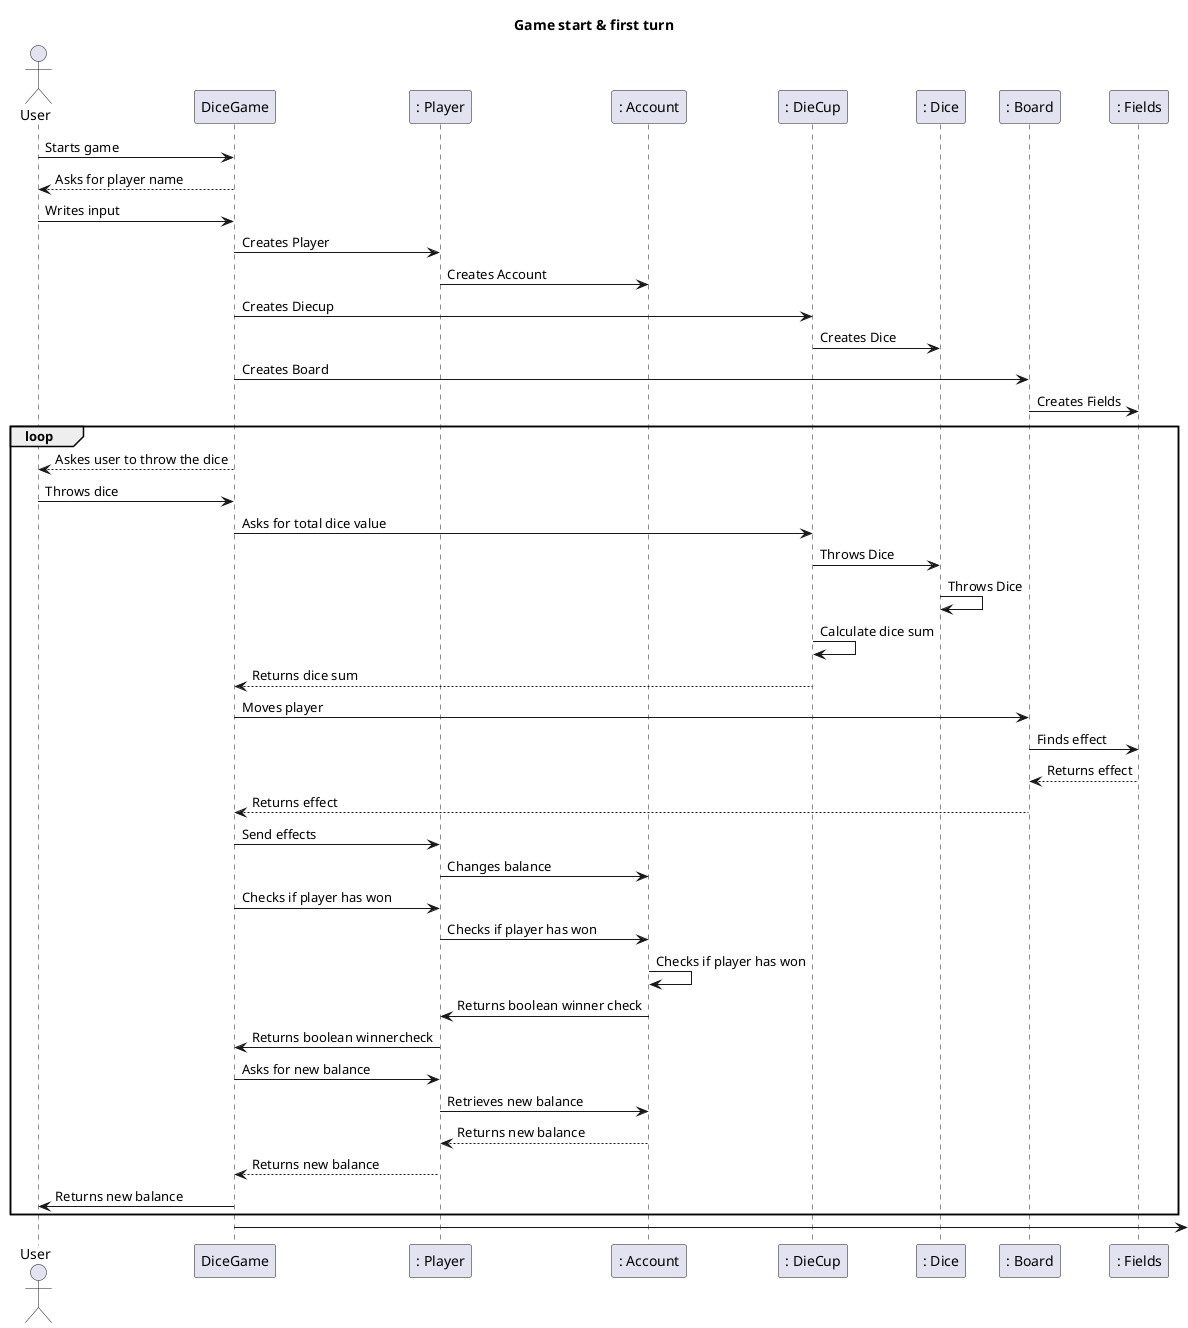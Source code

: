 @startuml SystemSequenceDiagram
title "Game start & first turn"
actor User
participant DiceGame
participant ": Player"
participant ": Account"
participant ": DieCup"
participant ": Dice"
participant ": Board"
participant ": Fields"

User -> DiceGame : Starts game
DiceGame --> User : Asks for player name
User -> DiceGame : Writes input
DiceGame -> ": Player" : Creates Player 
": Player" -> ": Account" : Creates Account
DiceGame -> ": DieCup" : Creates Diecup
": DieCup" -> ": Dice" : Creates Dice
DiceGame -> ": Board" : Creates Board
": Board" -> ": Fields" : Creates Fields
loop
DiceGame --> User : Askes user to throw the dice
User -> DiceGame : Throws dice
DiceGame -> ": DieCup" : Asks for total dice value
": DieCup" -> ": Dice" : Throws Dice
": Dice" -> ": Dice" : Throws Dice
": DieCup" -> ": DieCup" : Calculate dice sum
": DieCup" --> DiceGame : Returns dice sum
DiceGame -> ": Board" : Moves player
": Board" -> ": Fields" : Finds effect
": Fields" --> ": Board" : Returns effect
": Board" --> DiceGame : Returns effect
DiceGame -> ": Player" : Send effects
": Player" -> ": Account" : Changes balance
DiceGame -> ": Player" : Checks if player has won
": Player" -> ": Account" : Checks if player has won
": Account" -> ": Account" : Checks if player has won
": Account" -> ": Player" : Returns boolean winner check
": Player" -> DiceGame : Returns boolean winnercheck
DiceGame -> ": Player" : Asks for new balance
": Player" -> ": Account" : Retrieves new balance
": Account" --> ": Player" : Returns new balance
": Player" --> DiceGame : Returns new balance
DiceGame -> User : Returns new balance
end
DiceGame ->


@enduml